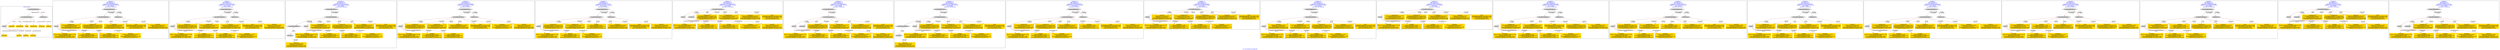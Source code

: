 digraph n0 {
fontcolor="blue"
remincross="true"
label="s13-s-art-institute-of-chicago.xml"
subgraph cluster_0 {
label="1-correct model"
n2[style="filled",color="white",fillcolor="lightgray",label="CulturalHeritageObject1"];
n3[style="filled",color="white",fillcolor="lightgray",label="Person1"];
n4[shape="plaintext",style="filled",fillcolor="gold",label="Dimensions"];
n5[shape="plaintext",style="filled",fillcolor="gold",label="Typeofartwork"];
n6[shape="plaintext",style="filled",fillcolor="gold",label="Credit"];
n7[shape="plaintext",style="filled",fillcolor="gold",label="Titleofartwork"];
n8[shape="plaintext",style="filled",fillcolor="gold",label="Accessionid"];
n9[shape="plaintext",style="filled",fillcolor="gold",label="Nationality"];
n10[shape="plaintext",style="filled",fillcolor="gold",label="birthDate"];
n11[shape="plaintext",style="filled",fillcolor="gold",label="deathDate"];
n12[shape="plaintext",style="filled",fillcolor="gold",label="Artistname"];
n13[style="filled",color="white",fillcolor="lightgray",label="EuropeanaAggregation1"];
n14[style="filled",color="white",fillcolor="lightgray",label="WebResource1"];
n15[shape="plaintext",style="filled",fillcolor="gold",label="ImageURL"];
}
subgraph cluster_1 {
label="candidate 0\nlink coherence:1.0\nnode coherence:1.0\nconfidence:0.6366795693458253\nmapping score:0.6566709675597194\ncost:11.99995\n-precision:0.92-recall:0.85"
n17[style="filled",color="white",fillcolor="lightgray",label="CulturalHeritageObject1"];
n18[style="filled",color="white",fillcolor="lightgray",label="Person1"];
n19[style="filled",color="white",fillcolor="lightgray",label="EuropeanaAggregation1"];
n20[style="filled",color="white",fillcolor="lightgray",label="WebResource1"];
n21[shape="plaintext",style="filled",fillcolor="gold",label="Nationality\n[Person,countryAssociatedWithThePerson,0.783]\n[Concept,prefLabel,0.089]\n[CulturalHeritageObject,description,0.065]\n[CulturalHeritageObject,provenance,0.063]"];
n22[shape="plaintext",style="filled",fillcolor="gold",label="deathDate\n[Person,dateOfDeath,0.439]\n[CulturalHeritageObject,created,0.312]\n[Person,dateOfBirth,0.194]\n[CulturalHeritageObject,provenance,0.055]"];
n23[shape="plaintext",style="filled",fillcolor="gold",label="birthDate\n[Person,dateOfBirth,0.591]\n[CulturalHeritageObject,created,0.301]\n[Person,dateOfDeath,0.058]\n[CulturalHeritageObject,description,0.05]"];
n24[shape="plaintext",style="filled",fillcolor="gold",label="ImageURL\n[WebResource,classLink,0.646]\n[Document,classLink,0.33]\n[CulturalHeritageObject,description,0.02]\n[CulturalHeritageObject,provenance,0.003]"];
n25[shape="plaintext",style="filled",fillcolor="gold",label="Typeofartwork\n[CulturalHeritageObject,medium,0.772]\n[Concept,prefLabel,0.174]\n[CulturalHeritageObject,description,0.049]\n[CulturalHeritageObject,extent,0.005]"];
n26[shape="plaintext",style="filled",fillcolor="gold",label="Titleofartwork\n[CulturalHeritageObject,created,0.341]\n[CulturalHeritageObject,description,0.303]\n[CulturalHeritageObject,provenance,0.181]\n[CulturalHeritageObject,title,0.175]"];
n27[shape="plaintext",style="filled",fillcolor="gold",label="Dimensions\n[CulturalHeritageObject,extent,0.927]\n[Person,nameOfThePerson,0.051]\n[CulturalHeritageObject,description,0.014]\n[CulturalHeritageObject,provenance,0.009]"];
n28[shape="plaintext",style="filled",fillcolor="gold",label="Artistname\n[Person,nameOfThePerson,0.476]\n[Document,classLink,0.2]\n[CulturalHeritageObject,provenance,0.193]\n[WebResource,classLink,0.131]"];
n29[shape="plaintext",style="filled",fillcolor="gold",label="Credit\n[CulturalHeritageObject,provenance,0.754]\n[CulturalHeritageObject,description,0.098]\n[Document,classLink,0.088]\n[Person,nameOfThePerson,0.06]"];
}
subgraph cluster_2 {
label="candidate 1\nlink coherence:1.0\nnode coherence:1.0\nconfidence:0.632413160220548\nmapping score:0.6552488311846271\ncost:11.99995\n-precision:0.92-recall:0.85"
n31[style="filled",color="white",fillcolor="lightgray",label="CulturalHeritageObject1"];
n32[style="filled",color="white",fillcolor="lightgray",label="Person1"];
n33[style="filled",color="white",fillcolor="lightgray",label="EuropeanaAggregation1"];
n34[style="filled",color="white",fillcolor="lightgray",label="WebResource1"];
n35[shape="plaintext",style="filled",fillcolor="gold",label="Nationality\n[Person,countryAssociatedWithThePerson,0.783]\n[Concept,prefLabel,0.089]\n[CulturalHeritageObject,description,0.065]\n[CulturalHeritageObject,provenance,0.063]"];
n36[shape="plaintext",style="filled",fillcolor="gold",label="deathDate\n[Person,dateOfDeath,0.439]\n[CulturalHeritageObject,created,0.312]\n[Person,dateOfBirth,0.194]\n[CulturalHeritageObject,provenance,0.055]"];
n37[shape="plaintext",style="filled",fillcolor="gold",label="birthDate\n[Person,dateOfBirth,0.591]\n[CulturalHeritageObject,created,0.301]\n[Person,dateOfDeath,0.058]\n[CulturalHeritageObject,description,0.05]"];
n38[shape="plaintext",style="filled",fillcolor="gold",label="ImageURL\n[WebResource,classLink,0.646]\n[Document,classLink,0.33]\n[CulturalHeritageObject,description,0.02]\n[CulturalHeritageObject,provenance,0.003]"];
n39[shape="plaintext",style="filled",fillcolor="gold",label="Titleofartwork\n[CulturalHeritageObject,created,0.341]\n[CulturalHeritageObject,description,0.303]\n[CulturalHeritageObject,provenance,0.181]\n[CulturalHeritageObject,title,0.175]"];
n40[shape="plaintext",style="filled",fillcolor="gold",label="Typeofartwork\n[CulturalHeritageObject,medium,0.772]\n[Concept,prefLabel,0.174]\n[CulturalHeritageObject,description,0.049]\n[CulturalHeritageObject,extent,0.005]"];
n41[shape="plaintext",style="filled",fillcolor="gold",label="Dimensions\n[CulturalHeritageObject,extent,0.927]\n[Person,nameOfThePerson,0.051]\n[CulturalHeritageObject,description,0.014]\n[CulturalHeritageObject,provenance,0.009]"];
n42[shape="plaintext",style="filled",fillcolor="gold",label="Artistname\n[Person,nameOfThePerson,0.476]\n[Document,classLink,0.2]\n[CulturalHeritageObject,provenance,0.193]\n[WebResource,classLink,0.131]"];
n43[shape="plaintext",style="filled",fillcolor="gold",label="Credit\n[CulturalHeritageObject,provenance,0.754]\n[CulturalHeritageObject,description,0.098]\n[Document,classLink,0.088]\n[Person,nameOfThePerson,0.06]"];
}
subgraph cluster_3 {
label="candidate 10\nlink coherence:1.0\nnode coherence:1.0\nconfidence:0.601543107637322\nmapping score:0.6449588136568851\ncost:12.99995\n-precision:0.69-recall:0.69"
n45[style="filled",color="white",fillcolor="lightgray",label="CulturalHeritageObject1"];
n46[style="filled",color="white",fillcolor="lightgray",label="CulturalHeritageObject2"];
n47[style="filled",color="white",fillcolor="lightgray",label="Person1"];
n48[style="filled",color="white",fillcolor="lightgray",label="Document2"];
n49[style="filled",color="white",fillcolor="lightgray",label="EuropeanaAggregation1"];
n50[shape="plaintext",style="filled",fillcolor="gold",label="Nationality\n[Person,countryAssociatedWithThePerson,0.783]\n[Concept,prefLabel,0.089]\n[CulturalHeritageObject,description,0.065]\n[CulturalHeritageObject,provenance,0.063]"];
n51[shape="plaintext",style="filled",fillcolor="gold",label="deathDate\n[Person,dateOfDeath,0.439]\n[CulturalHeritageObject,created,0.312]\n[Person,dateOfBirth,0.194]\n[CulturalHeritageObject,provenance,0.055]"];
n52[shape="plaintext",style="filled",fillcolor="gold",label="birthDate\n[Person,dateOfBirth,0.591]\n[CulturalHeritageObject,created,0.301]\n[Person,dateOfDeath,0.058]\n[CulturalHeritageObject,description,0.05]"];
n53[shape="plaintext",style="filled",fillcolor="gold",label="Typeofartwork\n[CulturalHeritageObject,medium,0.772]\n[Concept,prefLabel,0.174]\n[CulturalHeritageObject,description,0.049]\n[CulturalHeritageObject,extent,0.005]"];
n54[shape="plaintext",style="filled",fillcolor="gold",label="Titleofartwork\n[CulturalHeritageObject,created,0.341]\n[CulturalHeritageObject,description,0.303]\n[CulturalHeritageObject,provenance,0.181]\n[CulturalHeritageObject,title,0.175]"];
n55[shape="plaintext",style="filled",fillcolor="gold",label="ImageURL\n[WebResource,classLink,0.646]\n[Document,classLink,0.33]\n[CulturalHeritageObject,description,0.02]\n[CulturalHeritageObject,provenance,0.003]"];
n56[shape="plaintext",style="filled",fillcolor="gold",label="Dimensions\n[CulturalHeritageObject,extent,0.927]\n[Person,nameOfThePerson,0.051]\n[CulturalHeritageObject,description,0.014]\n[CulturalHeritageObject,provenance,0.009]"];
n57[shape="plaintext",style="filled",fillcolor="gold",label="Artistname\n[Person,nameOfThePerson,0.476]\n[Document,classLink,0.2]\n[CulturalHeritageObject,provenance,0.193]\n[WebResource,classLink,0.131]"];
n58[shape="plaintext",style="filled",fillcolor="gold",label="Credit\n[CulturalHeritageObject,provenance,0.754]\n[CulturalHeritageObject,description,0.098]\n[Document,classLink,0.088]\n[Person,nameOfThePerson,0.06]"];
}
subgraph cluster_4 {
label="candidate 11\nlink coherence:1.0\nnode coherence:1.0\nconfidence:0.6010330077930682\nmapping score:0.6447887803754672\ncost:11.99995\n-precision:0.83-recall:0.77"
n60[style="filled",color="white",fillcolor="lightgray",label="CulturalHeritageObject1"];
n61[style="filled",color="white",fillcolor="lightgray",label="Person1"];
n62[style="filled",color="white",fillcolor="lightgray",label="EuropeanaAggregation1"];
n63[style="filled",color="white",fillcolor="lightgray",label="WebResource1"];
n64[shape="plaintext",style="filled",fillcolor="gold",label="Nationality\n[Person,countryAssociatedWithThePerson,0.783]\n[Concept,prefLabel,0.089]\n[CulturalHeritageObject,description,0.065]\n[CulturalHeritageObject,provenance,0.063]"];
n65[shape="plaintext",style="filled",fillcolor="gold",label="deathDate\n[Person,dateOfDeath,0.439]\n[CulturalHeritageObject,created,0.312]\n[Person,dateOfBirth,0.194]\n[CulturalHeritageObject,provenance,0.055]"];
n66[shape="plaintext",style="filled",fillcolor="gold",label="birthDate\n[Person,dateOfBirth,0.591]\n[CulturalHeritageObject,created,0.301]\n[Person,dateOfDeath,0.058]\n[CulturalHeritageObject,description,0.05]"];
n67[shape="plaintext",style="filled",fillcolor="gold",label="ImageURL\n[WebResource,classLink,0.646]\n[Document,classLink,0.33]\n[CulturalHeritageObject,description,0.02]\n[CulturalHeritageObject,provenance,0.003]"];
n68[shape="plaintext",style="filled",fillcolor="gold",label="Titleofartwork\n[CulturalHeritageObject,created,0.341]\n[CulturalHeritageObject,description,0.303]\n[CulturalHeritageObject,provenance,0.181]\n[CulturalHeritageObject,title,0.175]"];
n69[shape="plaintext",style="filled",fillcolor="gold",label="Typeofartwork\n[CulturalHeritageObject,medium,0.772]\n[Concept,prefLabel,0.174]\n[CulturalHeritageObject,description,0.049]\n[CulturalHeritageObject,extent,0.005]"];
n70[shape="plaintext",style="filled",fillcolor="gold",label="Dimensions\n[CulturalHeritageObject,extent,0.927]\n[Person,nameOfThePerson,0.051]\n[CulturalHeritageObject,description,0.014]\n[CulturalHeritageObject,provenance,0.009]"];
n71[shape="plaintext",style="filled",fillcolor="gold",label="Credit\n[CulturalHeritageObject,provenance,0.754]\n[CulturalHeritageObject,description,0.098]\n[Document,classLink,0.088]\n[Person,nameOfThePerson,0.06]"];
n72[shape="plaintext",style="filled",fillcolor="gold",label="Artistname\n[Person,nameOfThePerson,0.476]\n[Document,classLink,0.2]\n[CulturalHeritageObject,provenance,0.193]\n[WebResource,classLink,0.131]"];
}
subgraph cluster_5 {
label="candidate 12\nlink coherence:1.0\nnode coherence:1.0\nconfidence:0.60023001731436\nmapping score:0.6445211168825644\ncost:11.99995\n-precision:0.83-recall:0.77"
n74[style="filled",color="white",fillcolor="lightgray",label="CulturalHeritageObject1"];
n75[style="filled",color="white",fillcolor="lightgray",label="Person1"];
n76[style="filled",color="white",fillcolor="lightgray",label="EuropeanaAggregation1"];
n77[style="filled",color="white",fillcolor="lightgray",label="WebResource1"];
n78[shape="plaintext",style="filled",fillcolor="gold",label="Nationality\n[Person,countryAssociatedWithThePerson,0.783]\n[Concept,prefLabel,0.089]\n[CulturalHeritageObject,description,0.065]\n[CulturalHeritageObject,provenance,0.063]"];
n79[shape="plaintext",style="filled",fillcolor="gold",label="deathDate\n[Person,dateOfDeath,0.439]\n[CulturalHeritageObject,created,0.312]\n[Person,dateOfBirth,0.194]\n[CulturalHeritageObject,provenance,0.055]"];
n80[shape="plaintext",style="filled",fillcolor="gold",label="ImageURL\n[WebResource,classLink,0.646]\n[Document,classLink,0.33]\n[CulturalHeritageObject,description,0.02]\n[CulturalHeritageObject,provenance,0.003]"];
n81[shape="plaintext",style="filled",fillcolor="gold",label="Titleofartwork\n[CulturalHeritageObject,created,0.341]\n[CulturalHeritageObject,description,0.303]\n[CulturalHeritageObject,provenance,0.181]\n[CulturalHeritageObject,title,0.175]"];
n82[shape="plaintext",style="filled",fillcolor="gold",label="Typeofartwork\n[CulturalHeritageObject,medium,0.772]\n[Concept,prefLabel,0.174]\n[CulturalHeritageObject,description,0.049]\n[CulturalHeritageObject,extent,0.005]"];
n83[shape="plaintext",style="filled",fillcolor="gold",label="birthDate\n[Person,dateOfBirth,0.591]\n[CulturalHeritageObject,created,0.301]\n[Person,dateOfDeath,0.058]\n[CulturalHeritageObject,description,0.05]"];
n84[shape="plaintext",style="filled",fillcolor="gold",label="Dimensions\n[CulturalHeritageObject,extent,0.927]\n[Person,nameOfThePerson,0.051]\n[CulturalHeritageObject,description,0.014]\n[CulturalHeritageObject,provenance,0.009]"];
n85[shape="plaintext",style="filled",fillcolor="gold",label="Artistname\n[Person,nameOfThePerson,0.476]\n[Document,classLink,0.2]\n[CulturalHeritageObject,provenance,0.193]\n[WebResource,classLink,0.131]"];
n86[shape="plaintext",style="filled",fillcolor="gold",label="Credit\n[CulturalHeritageObject,provenance,0.754]\n[CulturalHeritageObject,description,0.098]\n[Document,classLink,0.088]\n[Person,nameOfThePerson,0.06]"];
}
subgraph cluster_6 {
label="candidate 13\nlink coherence:1.0\nnode coherence:1.0\nconfidence:0.5972766985120447\nmapping score:0.6435366772817926\ncost:10.99997\n-precision:0.73-recall:0.62"
n88[style="filled",color="white",fillcolor="lightgray",label="CulturalHeritageObject1"];
n89[style="filled",color="white",fillcolor="lightgray",label="Person1"];
n90[style="filled",color="white",fillcolor="lightgray",label="Document1"];
n91[shape="plaintext",style="filled",fillcolor="gold",label="Nationality\n[Person,countryAssociatedWithThePerson,0.783]\n[Concept,prefLabel,0.089]\n[CulturalHeritageObject,description,0.065]\n[CulturalHeritageObject,provenance,0.063]"];
n92[shape="plaintext",style="filled",fillcolor="gold",label="deathDate\n[Person,dateOfDeath,0.439]\n[CulturalHeritageObject,created,0.312]\n[Person,dateOfBirth,0.194]\n[CulturalHeritageObject,provenance,0.055]"];
n93[shape="plaintext",style="filled",fillcolor="gold",label="birthDate\n[Person,dateOfBirth,0.591]\n[CulturalHeritageObject,created,0.301]\n[Person,dateOfDeath,0.058]\n[CulturalHeritageObject,description,0.05]"];
n94[shape="plaintext",style="filled",fillcolor="gold",label="Titleofartwork\n[CulturalHeritageObject,created,0.341]\n[CulturalHeritageObject,description,0.303]\n[CulturalHeritageObject,provenance,0.181]\n[CulturalHeritageObject,title,0.175]"];
n95[shape="plaintext",style="filled",fillcolor="gold",label="Typeofartwork\n[CulturalHeritageObject,medium,0.772]\n[Concept,prefLabel,0.174]\n[CulturalHeritageObject,description,0.049]\n[CulturalHeritageObject,extent,0.005]"];
n96[shape="plaintext",style="filled",fillcolor="gold",label="ImageURL\n[WebResource,classLink,0.646]\n[Document,classLink,0.33]\n[CulturalHeritageObject,description,0.02]\n[CulturalHeritageObject,provenance,0.003]"];
n97[shape="plaintext",style="filled",fillcolor="gold",label="Dimensions\n[CulturalHeritageObject,extent,0.927]\n[Person,nameOfThePerson,0.051]\n[CulturalHeritageObject,description,0.014]\n[CulturalHeritageObject,provenance,0.009]"];
n98[shape="plaintext",style="filled",fillcolor="gold",label="Artistname\n[Person,nameOfThePerson,0.476]\n[Document,classLink,0.2]\n[CulturalHeritageObject,provenance,0.193]\n[WebResource,classLink,0.131]"];
n99[shape="plaintext",style="filled",fillcolor="gold",label="Credit\n[CulturalHeritageObject,provenance,0.754]\n[CulturalHeritageObject,description,0.098]\n[Document,classLink,0.088]\n[Person,nameOfThePerson,0.06]"];
}
subgraph cluster_7 {
label="candidate 14\nlink coherence:1.0\nnode coherence:1.0\nconfidence:0.5972766985120447\nmapping score:0.6435366772817926\ncost:11.99996\n-precision:0.75-recall:0.69"
n101[style="filled",color="white",fillcolor="lightgray",label="CulturalHeritageObject1"];
n102[style="filled",color="white",fillcolor="lightgray",label="Person1"];
n103[style="filled",color="white",fillcolor="lightgray",label="Document1"];
n104[style="filled",color="white",fillcolor="lightgray",label="EuropeanaAggregation1"];
n105[shape="plaintext",style="filled",fillcolor="gold",label="Nationality\n[Person,countryAssociatedWithThePerson,0.783]\n[Concept,prefLabel,0.089]\n[CulturalHeritageObject,description,0.065]\n[CulturalHeritageObject,provenance,0.063]"];
n106[shape="plaintext",style="filled",fillcolor="gold",label="deathDate\n[Person,dateOfDeath,0.439]\n[CulturalHeritageObject,created,0.312]\n[Person,dateOfBirth,0.194]\n[CulturalHeritageObject,provenance,0.055]"];
n107[shape="plaintext",style="filled",fillcolor="gold",label="birthDate\n[Person,dateOfBirth,0.591]\n[CulturalHeritageObject,created,0.301]\n[Person,dateOfDeath,0.058]\n[CulturalHeritageObject,description,0.05]"];
n108[shape="plaintext",style="filled",fillcolor="gold",label="Titleofartwork\n[CulturalHeritageObject,created,0.341]\n[CulturalHeritageObject,description,0.303]\n[CulturalHeritageObject,provenance,0.181]\n[CulturalHeritageObject,title,0.175]"];
n109[shape="plaintext",style="filled",fillcolor="gold",label="Typeofartwork\n[CulturalHeritageObject,medium,0.772]\n[Concept,prefLabel,0.174]\n[CulturalHeritageObject,description,0.049]\n[CulturalHeritageObject,extent,0.005]"];
n110[shape="plaintext",style="filled",fillcolor="gold",label="ImageURL\n[WebResource,classLink,0.646]\n[Document,classLink,0.33]\n[CulturalHeritageObject,description,0.02]\n[CulturalHeritageObject,provenance,0.003]"];
n111[shape="plaintext",style="filled",fillcolor="gold",label="Dimensions\n[CulturalHeritageObject,extent,0.927]\n[Person,nameOfThePerson,0.051]\n[CulturalHeritageObject,description,0.014]\n[CulturalHeritageObject,provenance,0.009]"];
n112[shape="plaintext",style="filled",fillcolor="gold",label="Artistname\n[Person,nameOfThePerson,0.476]\n[Document,classLink,0.2]\n[CulturalHeritageObject,provenance,0.193]\n[WebResource,classLink,0.131]"];
n113[shape="plaintext",style="filled",fillcolor="gold",label="Credit\n[CulturalHeritageObject,provenance,0.754]\n[CulturalHeritageObject,description,0.098]\n[Document,classLink,0.088]\n[Person,nameOfThePerson,0.06]"];
}
subgraph cluster_8 {
label="candidate 15\nlink coherence:1.0\nnode coherence:1.0\nconfidence:0.5972766985120447\nmapping score:0.6435366772817926\ncost:12.99995\n-precision:0.69-recall:0.69"
n115[style="filled",color="white",fillcolor="lightgray",label="CulturalHeritageObject1"];
n116[style="filled",color="white",fillcolor="lightgray",label="CulturalHeritageObject2"];
n117[style="filled",color="white",fillcolor="lightgray",label="Person1"];
n118[style="filled",color="white",fillcolor="lightgray",label="Document2"];
n119[style="filled",color="white",fillcolor="lightgray",label="EuropeanaAggregation1"];
n120[shape="plaintext",style="filled",fillcolor="gold",label="Nationality\n[Person,countryAssociatedWithThePerson,0.783]\n[Concept,prefLabel,0.089]\n[CulturalHeritageObject,description,0.065]\n[CulturalHeritageObject,provenance,0.063]"];
n121[shape="plaintext",style="filled",fillcolor="gold",label="deathDate\n[Person,dateOfDeath,0.439]\n[CulturalHeritageObject,created,0.312]\n[Person,dateOfBirth,0.194]\n[CulturalHeritageObject,provenance,0.055]"];
n122[shape="plaintext",style="filled",fillcolor="gold",label="birthDate\n[Person,dateOfBirth,0.591]\n[CulturalHeritageObject,created,0.301]\n[Person,dateOfDeath,0.058]\n[CulturalHeritageObject,description,0.05]"];
n123[shape="plaintext",style="filled",fillcolor="gold",label="Titleofartwork\n[CulturalHeritageObject,created,0.341]\n[CulturalHeritageObject,description,0.303]\n[CulturalHeritageObject,provenance,0.181]\n[CulturalHeritageObject,title,0.175]"];
n124[shape="plaintext",style="filled",fillcolor="gold",label="Typeofartwork\n[CulturalHeritageObject,medium,0.772]\n[Concept,prefLabel,0.174]\n[CulturalHeritageObject,description,0.049]\n[CulturalHeritageObject,extent,0.005]"];
n125[shape="plaintext",style="filled",fillcolor="gold",label="ImageURL\n[WebResource,classLink,0.646]\n[Document,classLink,0.33]\n[CulturalHeritageObject,description,0.02]\n[CulturalHeritageObject,provenance,0.003]"];
n126[shape="plaintext",style="filled",fillcolor="gold",label="Dimensions\n[CulturalHeritageObject,extent,0.927]\n[Person,nameOfThePerson,0.051]\n[CulturalHeritageObject,description,0.014]\n[CulturalHeritageObject,provenance,0.009]"];
n127[shape="plaintext",style="filled",fillcolor="gold",label="Artistname\n[Person,nameOfThePerson,0.476]\n[Document,classLink,0.2]\n[CulturalHeritageObject,provenance,0.193]\n[WebResource,classLink,0.131]"];
n128[shape="plaintext",style="filled",fillcolor="gold",label="Credit\n[CulturalHeritageObject,provenance,0.754]\n[CulturalHeritageObject,description,0.098]\n[Document,classLink,0.088]\n[Person,nameOfThePerson,0.06]"];
}
subgraph cluster_9 {
label="candidate 16\nlink coherence:1.0\nnode coherence:1.0\nconfidence:0.5939539985663881\nmapping score:0.6424291106332405\ncost:11.99995\n-precision:0.83-recall:0.77"
n130[style="filled",color="white",fillcolor="lightgray",label="CulturalHeritageObject1"];
n131[style="filled",color="white",fillcolor="lightgray",label="Person1"];
n132[style="filled",color="white",fillcolor="lightgray",label="EuropeanaAggregation1"];
n133[style="filled",color="white",fillcolor="lightgray",label="WebResource1"];
n134[shape="plaintext",style="filled",fillcolor="gold",label="Nationality\n[Person,countryAssociatedWithThePerson,0.783]\n[Concept,prefLabel,0.089]\n[CulturalHeritageObject,description,0.065]\n[CulturalHeritageObject,provenance,0.063]"];
n135[shape="plaintext",style="filled",fillcolor="gold",label="birthDate\n[Person,dateOfBirth,0.591]\n[CulturalHeritageObject,created,0.301]\n[Person,dateOfDeath,0.058]\n[CulturalHeritageObject,description,0.05]"];
n136[shape="plaintext",style="filled",fillcolor="gold",label="ImageURL\n[WebResource,classLink,0.646]\n[Document,classLink,0.33]\n[CulturalHeritageObject,description,0.02]\n[CulturalHeritageObject,provenance,0.003]"];
n137[shape="plaintext",style="filled",fillcolor="gold",label="Typeofartwork\n[CulturalHeritageObject,medium,0.772]\n[Concept,prefLabel,0.174]\n[CulturalHeritageObject,description,0.049]\n[CulturalHeritageObject,extent,0.005]"];
n138[shape="plaintext",style="filled",fillcolor="gold",label="Titleofartwork\n[CulturalHeritageObject,created,0.341]\n[CulturalHeritageObject,description,0.303]\n[CulturalHeritageObject,provenance,0.181]\n[CulturalHeritageObject,title,0.175]"];
n139[shape="plaintext",style="filled",fillcolor="gold",label="Dimensions\n[CulturalHeritageObject,extent,0.927]\n[Person,nameOfThePerson,0.051]\n[CulturalHeritageObject,description,0.014]\n[CulturalHeritageObject,provenance,0.009]"];
n140[shape="plaintext",style="filled",fillcolor="gold",label="Artistname\n[Person,nameOfThePerson,0.476]\n[Document,classLink,0.2]\n[CulturalHeritageObject,provenance,0.193]\n[WebResource,classLink,0.131]"];
n141[shape="plaintext",style="filled",fillcolor="gold",label="deathDate\n[Person,dateOfDeath,0.439]\n[CulturalHeritageObject,created,0.312]\n[Person,dateOfBirth,0.194]\n[CulturalHeritageObject,provenance,0.055]"];
n142[shape="plaintext",style="filled",fillcolor="gold",label="Credit\n[CulturalHeritageObject,provenance,0.754]\n[CulturalHeritageObject,description,0.098]\n[Document,classLink,0.088]\n[Person,nameOfThePerson,0.06]"];
}
subgraph cluster_10 {
label="candidate 17\nlink coherence:1.0\nnode coherence:1.0\nconfidence:0.567088203525893\nmapping score:0.6519923641382607\ncost:9.99997\n-precision:0.8-recall:0.62"
n144[style="filled",color="white",fillcolor="lightgray",label="CulturalHeritageObject1"];
n145[style="filled",color="white",fillcolor="lightgray",label="Person1"];
n146[shape="plaintext",style="filled",fillcolor="gold",label="Nationality\n[Person,countryAssociatedWithThePerson,0.783]\n[Concept,prefLabel,0.089]\n[CulturalHeritageObject,description,0.065]\n[CulturalHeritageObject,provenance,0.063]"];
n147[shape="plaintext",style="filled",fillcolor="gold",label="deathDate\n[Person,dateOfDeath,0.439]\n[CulturalHeritageObject,created,0.312]\n[Person,dateOfBirth,0.194]\n[CulturalHeritageObject,provenance,0.055]"];
n148[shape="plaintext",style="filled",fillcolor="gold",label="birthDate\n[Person,dateOfBirth,0.591]\n[CulturalHeritageObject,created,0.301]\n[Person,dateOfDeath,0.058]\n[CulturalHeritageObject,description,0.05]"];
n149[shape="plaintext",style="filled",fillcolor="gold",label="ImageURL\n[WebResource,classLink,0.646]\n[Document,classLink,0.33]\n[CulturalHeritageObject,description,0.02]\n[CulturalHeritageObject,provenance,0.003]"];
n150[shape="plaintext",style="filled",fillcolor="gold",label="Typeofartwork\n[CulturalHeritageObject,medium,0.772]\n[Concept,prefLabel,0.174]\n[CulturalHeritageObject,description,0.049]\n[CulturalHeritageObject,extent,0.005]"];
n151[shape="plaintext",style="filled",fillcolor="gold",label="Titleofartwork\n[CulturalHeritageObject,created,0.341]\n[CulturalHeritageObject,description,0.303]\n[CulturalHeritageObject,provenance,0.181]\n[CulturalHeritageObject,title,0.175]"];
n152[shape="plaintext",style="filled",fillcolor="gold",label="Dimensions\n[CulturalHeritageObject,extent,0.927]\n[Person,nameOfThePerson,0.051]\n[CulturalHeritageObject,description,0.014]\n[CulturalHeritageObject,provenance,0.009]"];
n153[shape="plaintext",style="filled",fillcolor="gold",label="Artistname\n[Person,nameOfThePerson,0.476]\n[Document,classLink,0.2]\n[CulturalHeritageObject,provenance,0.193]\n[WebResource,classLink,0.131]"];
n154[shape="plaintext",style="filled",fillcolor="gold",label="Credit\n[CulturalHeritageObject,provenance,0.754]\n[CulturalHeritageObject,description,0.098]\n[Document,classLink,0.088]\n[Person,nameOfThePerson,0.06]"];
}
subgraph cluster_11 {
label="candidate 18\nlink coherence:1.0\nnode coherence:1.0\nconfidence:0.567088203525893\nmapping score:0.6519923641382607\ncost:10.99996\n-precision:0.82-recall:0.69"
n156[style="filled",color="white",fillcolor="lightgray",label="CulturalHeritageObject1"];
n157[style="filled",color="white",fillcolor="lightgray",label="Person1"];
n158[style="filled",color="white",fillcolor="lightgray",label="EuropeanaAggregation1"];
n159[shape="plaintext",style="filled",fillcolor="gold",label="Nationality\n[Person,countryAssociatedWithThePerson,0.783]\n[Concept,prefLabel,0.089]\n[CulturalHeritageObject,description,0.065]\n[CulturalHeritageObject,provenance,0.063]"];
n160[shape="plaintext",style="filled",fillcolor="gold",label="deathDate\n[Person,dateOfDeath,0.439]\n[CulturalHeritageObject,created,0.312]\n[Person,dateOfBirth,0.194]\n[CulturalHeritageObject,provenance,0.055]"];
n161[shape="plaintext",style="filled",fillcolor="gold",label="birthDate\n[Person,dateOfBirth,0.591]\n[CulturalHeritageObject,created,0.301]\n[Person,dateOfDeath,0.058]\n[CulturalHeritageObject,description,0.05]"];
n162[shape="plaintext",style="filled",fillcolor="gold",label="ImageURL\n[WebResource,classLink,0.646]\n[Document,classLink,0.33]\n[CulturalHeritageObject,description,0.02]\n[CulturalHeritageObject,provenance,0.003]"];
n163[shape="plaintext",style="filled",fillcolor="gold",label="Typeofartwork\n[CulturalHeritageObject,medium,0.772]\n[Concept,prefLabel,0.174]\n[CulturalHeritageObject,description,0.049]\n[CulturalHeritageObject,extent,0.005]"];
n164[shape="plaintext",style="filled",fillcolor="gold",label="Titleofartwork\n[CulturalHeritageObject,created,0.341]\n[CulturalHeritageObject,description,0.303]\n[CulturalHeritageObject,provenance,0.181]\n[CulturalHeritageObject,title,0.175]"];
n165[shape="plaintext",style="filled",fillcolor="gold",label="Dimensions\n[CulturalHeritageObject,extent,0.927]\n[Person,nameOfThePerson,0.051]\n[CulturalHeritageObject,description,0.014]\n[CulturalHeritageObject,provenance,0.009]"];
n166[shape="plaintext",style="filled",fillcolor="gold",label="Artistname\n[Person,nameOfThePerson,0.476]\n[Document,classLink,0.2]\n[CulturalHeritageObject,provenance,0.193]\n[WebResource,classLink,0.131]"];
n167[shape="plaintext",style="filled",fillcolor="gold",label="Credit\n[CulturalHeritageObject,provenance,0.754]\n[CulturalHeritageObject,description,0.098]\n[Document,classLink,0.088]\n[Person,nameOfThePerson,0.06]"];
}
subgraph cluster_12 {
label="candidate 19\nlink coherence:1.0\nnode coherence:1.0\nconfidence:0.5652127938790578\nmapping score:0.6513672275893155\ncost:9.99997\n-precision:0.8-recall:0.62"
n169[style="filled",color="white",fillcolor="lightgray",label="CulturalHeritageObject1"];
n170[style="filled",color="white",fillcolor="lightgray",label="Person1"];
n171[shape="plaintext",style="filled",fillcolor="gold",label="Nationality\n[Person,countryAssociatedWithThePerson,0.783]\n[Concept,prefLabel,0.089]\n[CulturalHeritageObject,description,0.065]\n[CulturalHeritageObject,provenance,0.063]"];
n172[shape="plaintext",style="filled",fillcolor="gold",label="deathDate\n[Person,dateOfDeath,0.439]\n[CulturalHeritageObject,created,0.312]\n[Person,dateOfBirth,0.194]\n[CulturalHeritageObject,provenance,0.055]"];
n173[shape="plaintext",style="filled",fillcolor="gold",label="birthDate\n[Person,dateOfBirth,0.591]\n[CulturalHeritageObject,created,0.301]\n[Person,dateOfDeath,0.058]\n[CulturalHeritageObject,description,0.05]"];
n174[shape="plaintext",style="filled",fillcolor="gold",label="Typeofartwork\n[CulturalHeritageObject,medium,0.772]\n[Concept,prefLabel,0.174]\n[CulturalHeritageObject,description,0.049]\n[CulturalHeritageObject,extent,0.005]"];
n175[shape="plaintext",style="filled",fillcolor="gold",label="Titleofartwork\n[CulturalHeritageObject,created,0.341]\n[CulturalHeritageObject,description,0.303]\n[CulturalHeritageObject,provenance,0.181]\n[CulturalHeritageObject,title,0.175]"];
n176[shape="plaintext",style="filled",fillcolor="gold",label="Dimensions\n[CulturalHeritageObject,extent,0.927]\n[Person,nameOfThePerson,0.051]\n[CulturalHeritageObject,description,0.014]\n[CulturalHeritageObject,provenance,0.009]"];
n177[shape="plaintext",style="filled",fillcolor="gold",label="Artistname\n[Person,nameOfThePerson,0.476]\n[Document,classLink,0.2]\n[CulturalHeritageObject,provenance,0.193]\n[WebResource,classLink,0.131]"];
n178[shape="plaintext",style="filled",fillcolor="gold",label="ImageURL\n[WebResource,classLink,0.646]\n[Document,classLink,0.33]\n[CulturalHeritageObject,description,0.02]\n[CulturalHeritageObject,provenance,0.003]"];
n179[shape="plaintext",style="filled",fillcolor="gold",label="Credit\n[CulturalHeritageObject,provenance,0.754]\n[CulturalHeritageObject,description,0.098]\n[Document,classLink,0.088]\n[Person,nameOfThePerson,0.06]"];
}
subgraph cluster_13 {
label="candidate 2\nlink coherence:1.0\nnode coherence:1.0\nconfidence:0.6188292380414198\nmapping score:0.6507208571249177\ncost:11.99995\n-precision:0.92-recall:0.85"
n181[style="filled",color="white",fillcolor="lightgray",label="CulturalHeritageObject1"];
n182[style="filled",color="white",fillcolor="lightgray",label="Person1"];
n183[style="filled",color="white",fillcolor="lightgray",label="EuropeanaAggregation1"];
n184[style="filled",color="white",fillcolor="lightgray",label="WebResource1"];
n185[shape="plaintext",style="filled",fillcolor="gold",label="Nationality\n[Person,countryAssociatedWithThePerson,0.783]\n[Concept,prefLabel,0.089]\n[CulturalHeritageObject,description,0.065]\n[CulturalHeritageObject,provenance,0.063]"];
n186[shape="plaintext",style="filled",fillcolor="gold",label="deathDate\n[Person,dateOfDeath,0.439]\n[CulturalHeritageObject,created,0.312]\n[Person,dateOfBirth,0.194]\n[CulturalHeritageObject,provenance,0.055]"];
n187[shape="plaintext",style="filled",fillcolor="gold",label="birthDate\n[Person,dateOfBirth,0.591]\n[CulturalHeritageObject,created,0.301]\n[Person,dateOfDeath,0.058]\n[CulturalHeritageObject,description,0.05]"];
n188[shape="plaintext",style="filled",fillcolor="gold",label="ImageURL\n[WebResource,classLink,0.646]\n[Document,classLink,0.33]\n[CulturalHeritageObject,description,0.02]\n[CulturalHeritageObject,provenance,0.003]"];
n189[shape="plaintext",style="filled",fillcolor="gold",label="Typeofartwork\n[CulturalHeritageObject,medium,0.772]\n[Concept,prefLabel,0.174]\n[CulturalHeritageObject,description,0.049]\n[CulturalHeritageObject,extent,0.005]"];
n190[shape="plaintext",style="filled",fillcolor="gold",label="Dimensions\n[CulturalHeritageObject,extent,0.927]\n[Person,nameOfThePerson,0.051]\n[CulturalHeritageObject,description,0.014]\n[CulturalHeritageObject,provenance,0.009]"];
n191[shape="plaintext",style="filled",fillcolor="gold",label="Artistname\n[Person,nameOfThePerson,0.476]\n[Document,classLink,0.2]\n[CulturalHeritageObject,provenance,0.193]\n[WebResource,classLink,0.131]"];
n192[shape="plaintext",style="filled",fillcolor="gold",label="Credit\n[CulturalHeritageObject,provenance,0.754]\n[CulturalHeritageObject,description,0.098]\n[Document,classLink,0.088]\n[Person,nameOfThePerson,0.06]"];
n193[shape="plaintext",style="filled",fillcolor="gold",label="Titleofartwork\n[CulturalHeritageObject,created,0.341]\n[CulturalHeritageObject,description,0.303]\n[CulturalHeritageObject,provenance,0.181]\n[CulturalHeritageObject,title,0.175]"];
}
subgraph cluster_14 {
label="candidate 3\nlink coherence:1.0\nnode coherence:1.0\nconfidence:0.6182941258749122\nmapping score:0.6505424864027485\ncost:11.99995\n-precision:0.83-recall:0.77"
n195[style="filled",color="white",fillcolor="lightgray",label="CulturalHeritageObject1"];
n196[style="filled",color="white",fillcolor="lightgray",label="Person1"];
n197[style="filled",color="white",fillcolor="lightgray",label="EuropeanaAggregation1"];
n198[style="filled",color="white",fillcolor="lightgray",label="WebResource1"];
n199[shape="plaintext",style="filled",fillcolor="gold",label="Nationality\n[Person,countryAssociatedWithThePerson,0.783]\n[Concept,prefLabel,0.089]\n[CulturalHeritageObject,description,0.065]\n[CulturalHeritageObject,provenance,0.063]"];
n200[shape="plaintext",style="filled",fillcolor="gold",label="birthDate\n[Person,dateOfBirth,0.591]\n[CulturalHeritageObject,created,0.301]\n[Person,dateOfDeath,0.058]\n[CulturalHeritageObject,description,0.05]"];
n201[shape="plaintext",style="filled",fillcolor="gold",label="ImageURL\n[WebResource,classLink,0.646]\n[Document,classLink,0.33]\n[CulturalHeritageObject,description,0.02]\n[CulturalHeritageObject,provenance,0.003]"];
n202[shape="plaintext",style="filled",fillcolor="gold",label="Titleofartwork\n[CulturalHeritageObject,created,0.341]\n[CulturalHeritageObject,description,0.303]\n[CulturalHeritageObject,provenance,0.181]\n[CulturalHeritageObject,title,0.175]"];
n203[shape="plaintext",style="filled",fillcolor="gold",label="Typeofartwork\n[CulturalHeritageObject,medium,0.772]\n[Concept,prefLabel,0.174]\n[CulturalHeritageObject,description,0.049]\n[CulturalHeritageObject,extent,0.005]"];
n204[shape="plaintext",style="filled",fillcolor="gold",label="deathDate\n[Person,dateOfDeath,0.439]\n[CulturalHeritageObject,created,0.312]\n[Person,dateOfBirth,0.194]\n[CulturalHeritageObject,provenance,0.055]"];
n205[shape="plaintext",style="filled",fillcolor="gold",label="Dimensions\n[CulturalHeritageObject,extent,0.927]\n[Person,nameOfThePerson,0.051]\n[CulturalHeritageObject,description,0.014]\n[CulturalHeritageObject,provenance,0.009]"];
n206[shape="plaintext",style="filled",fillcolor="gold",label="Artistname\n[Person,nameOfThePerson,0.476]\n[Document,classLink,0.2]\n[CulturalHeritageObject,provenance,0.193]\n[WebResource,classLink,0.131]"];
n207[shape="plaintext",style="filled",fillcolor="gold",label="Credit\n[CulturalHeritageObject,provenance,0.754]\n[CulturalHeritageObject,description,0.098]\n[Document,classLink,0.088]\n[Person,nameOfThePerson,0.06]"];
}
subgraph cluster_15 {
label="candidate 4\nlink coherence:1.0\nnode coherence:1.0\nconfidence:0.6181874645408165\nmapping score:0.6505069326247166\ncost:11.99995\n-precision:1.0-recall:0.92"
n209[style="filled",color="white",fillcolor="lightgray",label="CulturalHeritageObject1"];
n210[style="filled",color="white",fillcolor="lightgray",label="Person1"];
n211[style="filled",color="white",fillcolor="lightgray",label="EuropeanaAggregation1"];
n212[style="filled",color="white",fillcolor="lightgray",label="WebResource1"];
n213[shape="plaintext",style="filled",fillcolor="gold",label="Nationality\n[Person,countryAssociatedWithThePerson,0.783]\n[Concept,prefLabel,0.089]\n[CulturalHeritageObject,description,0.065]\n[CulturalHeritageObject,provenance,0.063]"];
n214[shape="plaintext",style="filled",fillcolor="gold",label="deathDate\n[Person,dateOfDeath,0.439]\n[CulturalHeritageObject,created,0.312]\n[Person,dateOfBirth,0.194]\n[CulturalHeritageObject,provenance,0.055]"];
n215[shape="plaintext",style="filled",fillcolor="gold",label="birthDate\n[Person,dateOfBirth,0.591]\n[CulturalHeritageObject,created,0.301]\n[Person,dateOfDeath,0.058]\n[CulturalHeritageObject,description,0.05]"];
n216[shape="plaintext",style="filled",fillcolor="gold",label="ImageURL\n[WebResource,classLink,0.646]\n[Document,classLink,0.33]\n[CulturalHeritageObject,description,0.02]\n[CulturalHeritageObject,provenance,0.003]"];
n217[shape="plaintext",style="filled",fillcolor="gold",label="Typeofartwork\n[CulturalHeritageObject,medium,0.772]\n[Concept,prefLabel,0.174]\n[CulturalHeritageObject,description,0.049]\n[CulturalHeritageObject,extent,0.005]"];
n218[shape="plaintext",style="filled",fillcolor="gold",label="Titleofartwork\n[CulturalHeritageObject,created,0.341]\n[CulturalHeritageObject,description,0.303]\n[CulturalHeritageObject,provenance,0.181]\n[CulturalHeritageObject,title,0.175]"];
n219[shape="plaintext",style="filled",fillcolor="gold",label="Dimensions\n[CulturalHeritageObject,extent,0.927]\n[Person,nameOfThePerson,0.051]\n[CulturalHeritageObject,description,0.014]\n[CulturalHeritageObject,provenance,0.009]"];
n220[shape="plaintext",style="filled",fillcolor="gold",label="Artistname\n[Person,nameOfThePerson,0.476]\n[Document,classLink,0.2]\n[CulturalHeritageObject,provenance,0.193]\n[WebResource,classLink,0.131]"];
n221[shape="plaintext",style="filled",fillcolor="gold",label="Credit\n[CulturalHeritageObject,provenance,0.754]\n[CulturalHeritageObject,description,0.098]\n[Document,classLink,0.088]\n[Person,nameOfThePerson,0.06]"];
}
subgraph cluster_16 {
label="candidate 5\nlink coherence:1.0\nnode coherence:1.0\nconfidence:0.6052994169183455\nmapping score:0.6462109167505596\ncost:11.99995\n-precision:0.83-recall:0.77"
n223[style="filled",color="white",fillcolor="lightgray",label="CulturalHeritageObject1"];
n224[style="filled",color="white",fillcolor="lightgray",label="Person1"];
n225[style="filled",color="white",fillcolor="lightgray",label="EuropeanaAggregation1"];
n226[style="filled",color="white",fillcolor="lightgray",label="WebResource1"];
n227[shape="plaintext",style="filled",fillcolor="gold",label="Nationality\n[Person,countryAssociatedWithThePerson,0.783]\n[Concept,prefLabel,0.089]\n[CulturalHeritageObject,description,0.065]\n[CulturalHeritageObject,provenance,0.063]"];
n228[shape="plaintext",style="filled",fillcolor="gold",label="deathDate\n[Person,dateOfDeath,0.439]\n[CulturalHeritageObject,created,0.312]\n[Person,dateOfBirth,0.194]\n[CulturalHeritageObject,provenance,0.055]"];
n229[shape="plaintext",style="filled",fillcolor="gold",label="birthDate\n[Person,dateOfBirth,0.591]\n[CulturalHeritageObject,created,0.301]\n[Person,dateOfDeath,0.058]\n[CulturalHeritageObject,description,0.05]"];
n230[shape="plaintext",style="filled",fillcolor="gold",label="ImageURL\n[WebResource,classLink,0.646]\n[Document,classLink,0.33]\n[CulturalHeritageObject,description,0.02]\n[CulturalHeritageObject,provenance,0.003]"];
n231[shape="plaintext",style="filled",fillcolor="gold",label="Typeofartwork\n[CulturalHeritageObject,medium,0.772]\n[Concept,prefLabel,0.174]\n[CulturalHeritageObject,description,0.049]\n[CulturalHeritageObject,extent,0.005]"];
n232[shape="plaintext",style="filled",fillcolor="gold",label="Titleofartwork\n[CulturalHeritageObject,created,0.341]\n[CulturalHeritageObject,description,0.303]\n[CulturalHeritageObject,provenance,0.181]\n[CulturalHeritageObject,title,0.175]"];
n233[shape="plaintext",style="filled",fillcolor="gold",label="Dimensions\n[CulturalHeritageObject,extent,0.927]\n[Person,nameOfThePerson,0.051]\n[CulturalHeritageObject,description,0.014]\n[CulturalHeritageObject,provenance,0.009]"];
n234[shape="plaintext",style="filled",fillcolor="gold",label="Credit\n[CulturalHeritageObject,provenance,0.754]\n[CulturalHeritageObject,description,0.098]\n[Document,classLink,0.088]\n[Person,nameOfThePerson,0.06]"];
n235[shape="plaintext",style="filled",fillcolor="gold",label="Artistname\n[Person,nameOfThePerson,0.476]\n[Document,classLink,0.2]\n[CulturalHeritageObject,provenance,0.193]\n[WebResource,classLink,0.131]"];
}
subgraph cluster_17 {
label="candidate 6\nlink coherence:1.0\nnode coherence:1.0\nconfidence:0.6047102036957839\nmapping score:0.6460145123430391\ncost:11.99995\n-precision:0.83-recall:0.77"
n237[style="filled",color="white",fillcolor="lightgray",label="CulturalHeritageObject1"];
n238[style="filled",color="white",fillcolor="lightgray",label="Person1"];
n239[style="filled",color="white",fillcolor="lightgray",label="EuropeanaAggregation1"];
n240[style="filled",color="white",fillcolor="lightgray",label="WebResource1"];
n241[shape="plaintext",style="filled",fillcolor="gold",label="Nationality\n[Person,countryAssociatedWithThePerson,0.783]\n[Concept,prefLabel,0.089]\n[CulturalHeritageObject,description,0.065]\n[CulturalHeritageObject,provenance,0.063]"];
n242[shape="plaintext",style="filled",fillcolor="gold",label="birthDate\n[Person,dateOfBirth,0.591]\n[CulturalHeritageObject,created,0.301]\n[Person,dateOfDeath,0.058]\n[CulturalHeritageObject,description,0.05]"];
n243[shape="plaintext",style="filled",fillcolor="gold",label="ImageURL\n[WebResource,classLink,0.646]\n[Document,classLink,0.33]\n[CulturalHeritageObject,description,0.02]\n[CulturalHeritageObject,provenance,0.003]"];
n244[shape="plaintext",style="filled",fillcolor="gold",label="Typeofartwork\n[CulturalHeritageObject,medium,0.772]\n[Concept,prefLabel,0.174]\n[CulturalHeritageObject,description,0.049]\n[CulturalHeritageObject,extent,0.005]"];
n245[shape="plaintext",style="filled",fillcolor="gold",label="deathDate\n[Person,dateOfDeath,0.439]\n[CulturalHeritageObject,created,0.312]\n[Person,dateOfBirth,0.194]\n[CulturalHeritageObject,provenance,0.055]"];
n246[shape="plaintext",style="filled",fillcolor="gold",label="Dimensions\n[CulturalHeritageObject,extent,0.927]\n[Person,nameOfThePerson,0.051]\n[CulturalHeritageObject,description,0.014]\n[CulturalHeritageObject,provenance,0.009]"];
n247[shape="plaintext",style="filled",fillcolor="gold",label="Artistname\n[Person,nameOfThePerson,0.476]\n[Document,classLink,0.2]\n[CulturalHeritageObject,provenance,0.193]\n[WebResource,classLink,0.131]"];
n248[shape="plaintext",style="filled",fillcolor="gold",label="Credit\n[CulturalHeritageObject,provenance,0.754]\n[CulturalHeritageObject,description,0.098]\n[Document,classLink,0.088]\n[Person,nameOfThePerson,0.06]"];
n249[shape="plaintext",style="filled",fillcolor="gold",label="Titleofartwork\n[CulturalHeritageObject,created,0.341]\n[CulturalHeritageObject,description,0.303]\n[CulturalHeritageObject,provenance,0.181]\n[CulturalHeritageObject,title,0.175]"];
}
subgraph cluster_18 {
label="candidate 7\nlink coherence:1.0\nnode coherence:1.0\nconfidence:0.6040684301951806\nmapping score:0.645800587842838\ncost:11.99995\n-precision:0.92-recall:0.85"
n251[style="filled",color="white",fillcolor="lightgray",label="CulturalHeritageObject1"];
n252[style="filled",color="white",fillcolor="lightgray",label="Person1"];
n253[style="filled",color="white",fillcolor="lightgray",label="EuropeanaAggregation1"];
n254[style="filled",color="white",fillcolor="lightgray",label="WebResource1"];
n255[shape="plaintext",style="filled",fillcolor="gold",label="Nationality\n[Person,countryAssociatedWithThePerson,0.783]\n[Concept,prefLabel,0.089]\n[CulturalHeritageObject,description,0.065]\n[CulturalHeritageObject,provenance,0.063]"];
n256[shape="plaintext",style="filled",fillcolor="gold",label="birthDate\n[Person,dateOfBirth,0.591]\n[CulturalHeritageObject,created,0.301]\n[Person,dateOfDeath,0.058]\n[CulturalHeritageObject,description,0.05]"];
n257[shape="plaintext",style="filled",fillcolor="gold",label="ImageURL\n[WebResource,classLink,0.646]\n[Document,classLink,0.33]\n[CulturalHeritageObject,description,0.02]\n[CulturalHeritageObject,provenance,0.003]"];
n258[shape="plaintext",style="filled",fillcolor="gold",label="Typeofartwork\n[CulturalHeritageObject,medium,0.772]\n[Concept,prefLabel,0.174]\n[CulturalHeritageObject,description,0.049]\n[CulturalHeritageObject,extent,0.005]"];
n259[shape="plaintext",style="filled",fillcolor="gold",label="deathDate\n[Person,dateOfDeath,0.439]\n[CulturalHeritageObject,created,0.312]\n[Person,dateOfBirth,0.194]\n[CulturalHeritageObject,provenance,0.055]"];
n260[shape="plaintext",style="filled",fillcolor="gold",label="Titleofartwork\n[CulturalHeritageObject,created,0.341]\n[CulturalHeritageObject,description,0.303]\n[CulturalHeritageObject,provenance,0.181]\n[CulturalHeritageObject,title,0.175]"];
n261[shape="plaintext",style="filled",fillcolor="gold",label="Dimensions\n[CulturalHeritageObject,extent,0.927]\n[Person,nameOfThePerson,0.051]\n[CulturalHeritageObject,description,0.014]\n[CulturalHeritageObject,provenance,0.009]"];
n262[shape="plaintext",style="filled",fillcolor="gold",label="Artistname\n[Person,nameOfThePerson,0.476]\n[Document,classLink,0.2]\n[CulturalHeritageObject,provenance,0.193]\n[WebResource,classLink,0.131]"];
n263[shape="plaintext",style="filled",fillcolor="gold",label="Credit\n[CulturalHeritageObject,provenance,0.754]\n[CulturalHeritageObject,description,0.098]\n[Document,classLink,0.088]\n[Person,nameOfThePerson,0.06]"];
}
subgraph cluster_19 {
label="candidate 8\nlink coherence:1.0\nnode coherence:1.0\nconfidence:0.601543107637322\nmapping score:0.6449588136568851\ncost:10.99997\n-precision:0.73-recall:0.62"
n265[style="filled",color="white",fillcolor="lightgray",label="CulturalHeritageObject1"];
n266[style="filled",color="white",fillcolor="lightgray",label="Person1"];
n267[style="filled",color="white",fillcolor="lightgray",label="Document1"];
n268[shape="plaintext",style="filled",fillcolor="gold",label="Nationality\n[Person,countryAssociatedWithThePerson,0.783]\n[Concept,prefLabel,0.089]\n[CulturalHeritageObject,description,0.065]\n[CulturalHeritageObject,provenance,0.063]"];
n269[shape="plaintext",style="filled",fillcolor="gold",label="deathDate\n[Person,dateOfDeath,0.439]\n[CulturalHeritageObject,created,0.312]\n[Person,dateOfBirth,0.194]\n[CulturalHeritageObject,provenance,0.055]"];
n270[shape="plaintext",style="filled",fillcolor="gold",label="birthDate\n[Person,dateOfBirth,0.591]\n[CulturalHeritageObject,created,0.301]\n[Person,dateOfDeath,0.058]\n[CulturalHeritageObject,description,0.05]"];
n271[shape="plaintext",style="filled",fillcolor="gold",label="Typeofartwork\n[CulturalHeritageObject,medium,0.772]\n[Concept,prefLabel,0.174]\n[CulturalHeritageObject,description,0.049]\n[CulturalHeritageObject,extent,0.005]"];
n272[shape="plaintext",style="filled",fillcolor="gold",label="Titleofartwork\n[CulturalHeritageObject,created,0.341]\n[CulturalHeritageObject,description,0.303]\n[CulturalHeritageObject,provenance,0.181]\n[CulturalHeritageObject,title,0.175]"];
n273[shape="plaintext",style="filled",fillcolor="gold",label="ImageURL\n[WebResource,classLink,0.646]\n[Document,classLink,0.33]\n[CulturalHeritageObject,description,0.02]\n[CulturalHeritageObject,provenance,0.003]"];
n274[shape="plaintext",style="filled",fillcolor="gold",label="Dimensions\n[CulturalHeritageObject,extent,0.927]\n[Person,nameOfThePerson,0.051]\n[CulturalHeritageObject,description,0.014]\n[CulturalHeritageObject,provenance,0.009]"];
n275[shape="plaintext",style="filled",fillcolor="gold",label="Artistname\n[Person,nameOfThePerson,0.476]\n[Document,classLink,0.2]\n[CulturalHeritageObject,provenance,0.193]\n[WebResource,classLink,0.131]"];
n276[shape="plaintext",style="filled",fillcolor="gold",label="Credit\n[CulturalHeritageObject,provenance,0.754]\n[CulturalHeritageObject,description,0.098]\n[Document,classLink,0.088]\n[Person,nameOfThePerson,0.06]"];
}
subgraph cluster_20 {
label="candidate 9\nlink coherence:1.0\nnode coherence:1.0\nconfidence:0.601543107637322\nmapping score:0.6449588136568851\ncost:11.99996\n-precision:0.75-recall:0.69"
n278[style="filled",color="white",fillcolor="lightgray",label="CulturalHeritageObject1"];
n279[style="filled",color="white",fillcolor="lightgray",label="Person1"];
n280[style="filled",color="white",fillcolor="lightgray",label="Document1"];
n281[style="filled",color="white",fillcolor="lightgray",label="EuropeanaAggregation1"];
n282[shape="plaintext",style="filled",fillcolor="gold",label="Nationality\n[Person,countryAssociatedWithThePerson,0.783]\n[Concept,prefLabel,0.089]\n[CulturalHeritageObject,description,0.065]\n[CulturalHeritageObject,provenance,0.063]"];
n283[shape="plaintext",style="filled",fillcolor="gold",label="deathDate\n[Person,dateOfDeath,0.439]\n[CulturalHeritageObject,created,0.312]\n[Person,dateOfBirth,0.194]\n[CulturalHeritageObject,provenance,0.055]"];
n284[shape="plaintext",style="filled",fillcolor="gold",label="birthDate\n[Person,dateOfBirth,0.591]\n[CulturalHeritageObject,created,0.301]\n[Person,dateOfDeath,0.058]\n[CulturalHeritageObject,description,0.05]"];
n285[shape="plaintext",style="filled",fillcolor="gold",label="Typeofartwork\n[CulturalHeritageObject,medium,0.772]\n[Concept,prefLabel,0.174]\n[CulturalHeritageObject,description,0.049]\n[CulturalHeritageObject,extent,0.005]"];
n286[shape="plaintext",style="filled",fillcolor="gold",label="Titleofartwork\n[CulturalHeritageObject,created,0.341]\n[CulturalHeritageObject,description,0.303]\n[CulturalHeritageObject,provenance,0.181]\n[CulturalHeritageObject,title,0.175]"];
n287[shape="plaintext",style="filled",fillcolor="gold",label="ImageURL\n[WebResource,classLink,0.646]\n[Document,classLink,0.33]\n[CulturalHeritageObject,description,0.02]\n[CulturalHeritageObject,provenance,0.003]"];
n288[shape="plaintext",style="filled",fillcolor="gold",label="Dimensions\n[CulturalHeritageObject,extent,0.927]\n[Person,nameOfThePerson,0.051]\n[CulturalHeritageObject,description,0.014]\n[CulturalHeritageObject,provenance,0.009]"];
n289[shape="plaintext",style="filled",fillcolor="gold",label="Artistname\n[Person,nameOfThePerson,0.476]\n[Document,classLink,0.2]\n[CulturalHeritageObject,provenance,0.193]\n[WebResource,classLink,0.131]"];
n290[shape="plaintext",style="filled",fillcolor="gold",label="Credit\n[CulturalHeritageObject,provenance,0.754]\n[CulturalHeritageObject,description,0.098]\n[Document,classLink,0.088]\n[Person,nameOfThePerson,0.06]"];
}
n2 -> n3[color="brown",fontcolor="black",label="creator"]
n2 -> n4[color="brown",fontcolor="black",label="extent"]
n2 -> n5[color="brown",fontcolor="black",label="medium"]
n2 -> n6[color="brown",fontcolor="black",label="provenance"]
n2 -> n7[color="brown",fontcolor="black",label="title"]
n2 -> n8[color="brown",fontcolor="black",label="accessionNumber"]
n3 -> n9[color="brown",fontcolor="black",label="countryAssociatedWithThePerson"]
n3 -> n10[color="brown",fontcolor="black",label="dateOfBirth"]
n3 -> n11[color="brown",fontcolor="black",label="dateOfDeath"]
n3 -> n12[color="brown",fontcolor="black",label="nameOfThePerson"]
n13 -> n2[color="brown",fontcolor="black",label="aggregatedCHO"]
n13 -> n14[color="brown",fontcolor="black",label="hasView"]
n14 -> n15[color="brown",fontcolor="black",label="classLink"]
n17 -> n18[color="brown",fontcolor="black",label="creator\nw=0.99997"]
n19 -> n17[color="brown",fontcolor="black",label="aggregatedCHO\nw=0.99999"]
n19 -> n20[color="brown",fontcolor="black",label="hasView\nw=0.99999"]
n18 -> n21[color="brown",fontcolor="black",label="countryAssociatedWithThePerson\nw=1.0"]
n18 -> n22[color="brown",fontcolor="black",label="dateOfDeath\nw=1.0"]
n18 -> n23[color="brown",fontcolor="black",label="dateOfBirth\nw=1.0"]
n20 -> n24[color="brown",fontcolor="black",label="classLink\nw=1.0"]
n17 -> n25[color="brown",fontcolor="black",label="medium\nw=1.0"]
n17 -> n26[color="brown",fontcolor="black",label="created\nw=1.0"]
n17 -> n27[color="brown",fontcolor="black",label="extent\nw=1.0"]
n18 -> n28[color="brown",fontcolor="black",label="nameOfThePerson\nw=1.0"]
n17 -> n29[color="brown",fontcolor="black",label="provenance\nw=1.0"]
n31 -> n32[color="brown",fontcolor="black",label="creator\nw=0.99997"]
n33 -> n31[color="brown",fontcolor="black",label="aggregatedCHO\nw=0.99999"]
n33 -> n34[color="brown",fontcolor="black",label="hasView\nw=0.99999"]
n32 -> n35[color="brown",fontcolor="black",label="countryAssociatedWithThePerson\nw=1.0"]
n32 -> n36[color="brown",fontcolor="black",label="dateOfDeath\nw=1.0"]
n32 -> n37[color="brown",fontcolor="black",label="dateOfBirth\nw=1.0"]
n34 -> n38[color="brown",fontcolor="black",label="classLink\nw=1.0"]
n31 -> n39[color="brown",fontcolor="black",label="description\nw=1.0"]
n31 -> n40[color="brown",fontcolor="black",label="medium\nw=1.0"]
n31 -> n41[color="brown",fontcolor="black",label="extent\nw=1.0"]
n32 -> n42[color="brown",fontcolor="black",label="nameOfThePerson\nw=1.0"]
n31 -> n43[color="brown",fontcolor="black",label="provenance\nw=1.0"]
n45 -> n46[color="brown",fontcolor="black",label="isRelatedTo\nw=0.99999"]
n45 -> n47[color="brown",fontcolor="black",label="creator\nw=0.99997"]
n46 -> n48[color="brown",fontcolor="black",label="page\nw=1.0"]
n49 -> n45[color="brown",fontcolor="black",label="aggregatedCHO\nw=0.99999"]
n47 -> n50[color="brown",fontcolor="black",label="countryAssociatedWithThePerson\nw=1.0"]
n47 -> n51[color="brown",fontcolor="black",label="dateOfDeath\nw=1.0"]
n47 -> n52[color="brown",fontcolor="black",label="dateOfBirth\nw=1.0"]
n45 -> n53[color="brown",fontcolor="black",label="medium\nw=1.0"]
n45 -> n54[color="brown",fontcolor="black",label="created\nw=1.0"]
n48 -> n55[color="brown",fontcolor="black",label="classLink\nw=1.0"]
n45 -> n56[color="brown",fontcolor="black",label="extent\nw=1.0"]
n47 -> n57[color="brown",fontcolor="black",label="nameOfThePerson\nw=1.0"]
n45 -> n58[color="brown",fontcolor="black",label="provenance\nw=1.0"]
n60 -> n61[color="brown",fontcolor="black",label="creator\nw=0.99997"]
n62 -> n60[color="brown",fontcolor="black",label="aggregatedCHO\nw=0.99999"]
n62 -> n63[color="brown",fontcolor="black",label="hasView\nw=0.99999"]
n61 -> n64[color="brown",fontcolor="black",label="countryAssociatedWithThePerson\nw=1.0"]
n61 -> n65[color="brown",fontcolor="black",label="dateOfDeath\nw=1.0"]
n61 -> n66[color="brown",fontcolor="black",label="dateOfBirth\nw=1.0"]
n63 -> n67[color="brown",fontcolor="black",label="classLink\nw=1.0"]
n60 -> n68[color="brown",fontcolor="black",label="description\nw=1.0"]
n60 -> n69[color="brown",fontcolor="black",label="medium\nw=1.0"]
n60 -> n70[color="brown",fontcolor="black",label="extent\nw=1.0"]
n60 -> n71[color="brown",fontcolor="black",label="provenance\nw=1.0"]
n60 -> n72[color="brown",fontcolor="black",label="provenance\nw=1.0"]
n74 -> n75[color="brown",fontcolor="black",label="creator\nw=0.99997"]
n76 -> n74[color="brown",fontcolor="black",label="aggregatedCHO\nw=0.99999"]
n76 -> n77[color="brown",fontcolor="black",label="hasView\nw=0.99999"]
n75 -> n78[color="brown",fontcolor="black",label="countryAssociatedWithThePerson\nw=1.0"]
n75 -> n79[color="brown",fontcolor="black",label="dateOfDeath\nw=1.0"]
n77 -> n80[color="brown",fontcolor="black",label="classLink\nw=1.0"]
n74 -> n81[color="brown",fontcolor="black",label="description\nw=1.0"]
n74 -> n82[color="brown",fontcolor="black",label="medium\nw=1.0"]
n74 -> n83[color="brown",fontcolor="black",label="created\nw=1.0"]
n74 -> n84[color="brown",fontcolor="black",label="extent\nw=1.0"]
n75 -> n85[color="brown",fontcolor="black",label="nameOfThePerson\nw=1.0"]
n74 -> n86[color="brown",fontcolor="black",label="provenance\nw=1.0"]
n88 -> n89[color="brown",fontcolor="black",label="creator\nw=0.99997"]
n88 -> n90[color="brown",fontcolor="black",label="page\nw=1.0"]
n89 -> n91[color="brown",fontcolor="black",label="countryAssociatedWithThePerson\nw=1.0"]
n89 -> n92[color="brown",fontcolor="black",label="dateOfDeath\nw=1.0"]
n89 -> n93[color="brown",fontcolor="black",label="dateOfBirth\nw=1.0"]
n88 -> n94[color="brown",fontcolor="black",label="description\nw=1.0"]
n88 -> n95[color="brown",fontcolor="black",label="medium\nw=1.0"]
n90 -> n96[color="brown",fontcolor="black",label="classLink\nw=1.0"]
n88 -> n97[color="brown",fontcolor="black",label="extent\nw=1.0"]
n89 -> n98[color="brown",fontcolor="black",label="nameOfThePerson\nw=1.0"]
n88 -> n99[color="brown",fontcolor="black",label="provenance\nw=1.0"]
n101 -> n102[color="brown",fontcolor="black",label="creator\nw=0.99997"]
n101 -> n103[color="brown",fontcolor="black",label="page\nw=1.0"]
n104 -> n101[color="brown",fontcolor="black",label="aggregatedCHO\nw=0.99999"]
n102 -> n105[color="brown",fontcolor="black",label="countryAssociatedWithThePerson\nw=1.0"]
n102 -> n106[color="brown",fontcolor="black",label="dateOfDeath\nw=1.0"]
n102 -> n107[color="brown",fontcolor="black",label="dateOfBirth\nw=1.0"]
n101 -> n108[color="brown",fontcolor="black",label="description\nw=1.0"]
n101 -> n109[color="brown",fontcolor="black",label="medium\nw=1.0"]
n103 -> n110[color="brown",fontcolor="black",label="classLink\nw=1.0"]
n101 -> n111[color="brown",fontcolor="black",label="extent\nw=1.0"]
n102 -> n112[color="brown",fontcolor="black",label="nameOfThePerson\nw=1.0"]
n101 -> n113[color="brown",fontcolor="black",label="provenance\nw=1.0"]
n115 -> n116[color="brown",fontcolor="black",label="isRelatedTo\nw=0.99999"]
n115 -> n117[color="brown",fontcolor="black",label="creator\nw=0.99997"]
n116 -> n118[color="brown",fontcolor="black",label="page\nw=1.0"]
n119 -> n115[color="brown",fontcolor="black",label="aggregatedCHO\nw=0.99999"]
n117 -> n120[color="brown",fontcolor="black",label="countryAssociatedWithThePerson\nw=1.0"]
n117 -> n121[color="brown",fontcolor="black",label="dateOfDeath\nw=1.0"]
n117 -> n122[color="brown",fontcolor="black",label="dateOfBirth\nw=1.0"]
n115 -> n123[color="brown",fontcolor="black",label="description\nw=1.0"]
n115 -> n124[color="brown",fontcolor="black",label="medium\nw=1.0"]
n118 -> n125[color="brown",fontcolor="black",label="classLink\nw=1.0"]
n115 -> n126[color="brown",fontcolor="black",label="extent\nw=1.0"]
n117 -> n127[color="brown",fontcolor="black",label="nameOfThePerson\nw=1.0"]
n115 -> n128[color="brown",fontcolor="black",label="provenance\nw=1.0"]
n130 -> n131[color="brown",fontcolor="black",label="creator\nw=0.99997"]
n132 -> n130[color="brown",fontcolor="black",label="aggregatedCHO\nw=0.99999"]
n132 -> n133[color="brown",fontcolor="black",label="hasView\nw=0.99999"]
n131 -> n134[color="brown",fontcolor="black",label="countryAssociatedWithThePerson\nw=1.0"]
n131 -> n135[color="brown",fontcolor="black",label="dateOfBirth\nw=1.0"]
n133 -> n136[color="brown",fontcolor="black",label="classLink\nw=1.0"]
n130 -> n137[color="brown",fontcolor="black",label="medium\nw=1.0"]
n130 -> n138[color="brown",fontcolor="black",label="created\nw=1.0"]
n130 -> n139[color="brown",fontcolor="black",label="extent\nw=1.0"]
n131 -> n140[color="brown",fontcolor="black",label="nameOfThePerson\nw=1.0"]
n130 -> n141[color="brown",fontcolor="black",label="provenance\nw=1.0"]
n130 -> n142[color="brown",fontcolor="black",label="provenance\nw=1.0"]
n144 -> n145[color="brown",fontcolor="black",label="creator\nw=0.99997"]
n145 -> n146[color="brown",fontcolor="black",label="countryAssociatedWithThePerson\nw=1.0"]
n145 -> n147[color="brown",fontcolor="black",label="dateOfDeath\nw=1.0"]
n145 -> n148[color="brown",fontcolor="black",label="dateOfBirth\nw=1.0"]
n144 -> n149[color="brown",fontcolor="black",label="description\nw=1.0"]
n144 -> n150[color="brown",fontcolor="black",label="medium\nw=1.0"]
n144 -> n151[color="brown",fontcolor="black",label="created\nw=1.0"]
n144 -> n152[color="brown",fontcolor="black",label="extent\nw=1.0"]
n145 -> n153[color="brown",fontcolor="black",label="nameOfThePerson\nw=1.0"]
n144 -> n154[color="brown",fontcolor="black",label="provenance\nw=1.0"]
n156 -> n157[color="brown",fontcolor="black",label="creator\nw=0.99997"]
n158 -> n156[color="brown",fontcolor="black",label="aggregatedCHO\nw=0.99999"]
n157 -> n159[color="brown",fontcolor="black",label="countryAssociatedWithThePerson\nw=1.0"]
n157 -> n160[color="brown",fontcolor="black",label="dateOfDeath\nw=1.0"]
n157 -> n161[color="brown",fontcolor="black",label="dateOfBirth\nw=1.0"]
n156 -> n162[color="brown",fontcolor="black",label="description\nw=1.0"]
n156 -> n163[color="brown",fontcolor="black",label="medium\nw=1.0"]
n156 -> n164[color="brown",fontcolor="black",label="created\nw=1.0"]
n156 -> n165[color="brown",fontcolor="black",label="extent\nw=1.0"]
n157 -> n166[color="brown",fontcolor="black",label="nameOfThePerson\nw=1.0"]
n156 -> n167[color="brown",fontcolor="black",label="provenance\nw=1.0"]
n169 -> n170[color="brown",fontcolor="black",label="creator\nw=0.99997"]
n170 -> n171[color="brown",fontcolor="black",label="countryAssociatedWithThePerson\nw=1.0"]
n170 -> n172[color="brown",fontcolor="black",label="dateOfDeath\nw=1.0"]
n170 -> n173[color="brown",fontcolor="black",label="dateOfBirth\nw=1.0"]
n169 -> n174[color="brown",fontcolor="black",label="medium\nw=1.0"]
n169 -> n175[color="brown",fontcolor="black",label="created\nw=1.0"]
n169 -> n176[color="brown",fontcolor="black",label="extent\nw=1.0"]
n170 -> n177[color="brown",fontcolor="black",label="nameOfThePerson\nw=1.0"]
n169 -> n178[color="brown",fontcolor="black",label="provenance\nw=1.0"]
n169 -> n179[color="brown",fontcolor="black",label="provenance\nw=1.0"]
n181 -> n182[color="brown",fontcolor="black",label="creator\nw=0.99997"]
n183 -> n181[color="brown",fontcolor="black",label="aggregatedCHO\nw=0.99999"]
n183 -> n184[color="brown",fontcolor="black",label="hasView\nw=0.99999"]
n182 -> n185[color="brown",fontcolor="black",label="countryAssociatedWithThePerson\nw=1.0"]
n182 -> n186[color="brown",fontcolor="black",label="dateOfDeath\nw=1.0"]
n182 -> n187[color="brown",fontcolor="black",label="dateOfBirth\nw=1.0"]
n184 -> n188[color="brown",fontcolor="black",label="classLink\nw=1.0"]
n181 -> n189[color="brown",fontcolor="black",label="medium\nw=1.0"]
n181 -> n190[color="brown",fontcolor="black",label="extent\nw=1.0"]
n182 -> n191[color="brown",fontcolor="black",label="nameOfThePerson\nw=1.0"]
n181 -> n192[color="brown",fontcolor="black",label="provenance\nw=1.0"]
n181 -> n193[color="brown",fontcolor="black",label="provenance\nw=1.0"]
n195 -> n196[color="brown",fontcolor="black",label="creator\nw=0.99997"]
n197 -> n195[color="brown",fontcolor="black",label="aggregatedCHO\nw=0.99999"]
n197 -> n198[color="brown",fontcolor="black",label="hasView\nw=0.99999"]
n196 -> n199[color="brown",fontcolor="black",label="countryAssociatedWithThePerson\nw=1.0"]
n196 -> n200[color="brown",fontcolor="black",label="dateOfBirth\nw=1.0"]
n198 -> n201[color="brown",fontcolor="black",label="classLink\nw=1.0"]
n195 -> n202[color="brown",fontcolor="black",label="description\nw=1.0"]
n195 -> n203[color="brown",fontcolor="black",label="medium\nw=1.0"]
n195 -> n204[color="brown",fontcolor="black",label="created\nw=1.0"]
n195 -> n205[color="brown",fontcolor="black",label="extent\nw=1.0"]
n196 -> n206[color="brown",fontcolor="black",label="nameOfThePerson\nw=1.0"]
n195 -> n207[color="brown",fontcolor="black",label="provenance\nw=1.0"]
n209 -> n210[color="brown",fontcolor="black",label="creator\nw=0.99997"]
n211 -> n209[color="brown",fontcolor="black",label="aggregatedCHO\nw=0.99999"]
n211 -> n212[color="brown",fontcolor="black",label="hasView\nw=0.99999"]
n210 -> n213[color="brown",fontcolor="black",label="countryAssociatedWithThePerson\nw=1.0"]
n210 -> n214[color="brown",fontcolor="black",label="dateOfDeath\nw=1.0"]
n210 -> n215[color="brown",fontcolor="black",label="dateOfBirth\nw=1.0"]
n212 -> n216[color="brown",fontcolor="black",label="classLink\nw=1.0"]
n209 -> n217[color="brown",fontcolor="black",label="medium\nw=1.0"]
n209 -> n218[color="brown",fontcolor="black",label="title\nw=1.0"]
n209 -> n219[color="brown",fontcolor="black",label="extent\nw=1.0"]
n210 -> n220[color="brown",fontcolor="black",label="nameOfThePerson\nw=1.0"]
n209 -> n221[color="brown",fontcolor="black",label="provenance\nw=1.0"]
n223 -> n224[color="brown",fontcolor="black",label="creator\nw=0.99997"]
n225 -> n223[color="brown",fontcolor="black",label="aggregatedCHO\nw=0.99999"]
n225 -> n226[color="brown",fontcolor="black",label="hasView\nw=0.99999"]
n224 -> n227[color="brown",fontcolor="black",label="countryAssociatedWithThePerson\nw=1.0"]
n224 -> n228[color="brown",fontcolor="black",label="dateOfDeath\nw=1.0"]
n224 -> n229[color="brown",fontcolor="black",label="dateOfBirth\nw=1.0"]
n226 -> n230[color="brown",fontcolor="black",label="classLink\nw=1.0"]
n223 -> n231[color="brown",fontcolor="black",label="medium\nw=1.0"]
n223 -> n232[color="brown",fontcolor="black",label="created\nw=1.0"]
n223 -> n233[color="brown",fontcolor="black",label="extent\nw=1.0"]
n223 -> n234[color="brown",fontcolor="black",label="provenance\nw=1.0"]
n223 -> n235[color="brown",fontcolor="black",label="provenance\nw=1.0"]
n237 -> n238[color="brown",fontcolor="black",label="creator\nw=0.99997"]
n239 -> n237[color="brown",fontcolor="black",label="aggregatedCHO\nw=0.99999"]
n239 -> n240[color="brown",fontcolor="black",label="hasView\nw=0.99999"]
n238 -> n241[color="brown",fontcolor="black",label="countryAssociatedWithThePerson\nw=1.0"]
n238 -> n242[color="brown",fontcolor="black",label="dateOfBirth\nw=1.0"]
n240 -> n243[color="brown",fontcolor="black",label="classLink\nw=1.0"]
n237 -> n244[color="brown",fontcolor="black",label="medium\nw=1.0"]
n237 -> n245[color="brown",fontcolor="black",label="created\nw=1.0"]
n237 -> n246[color="brown",fontcolor="black",label="extent\nw=1.0"]
n238 -> n247[color="brown",fontcolor="black",label="nameOfThePerson\nw=1.0"]
n237 -> n248[color="brown",fontcolor="black",label="provenance\nw=1.0"]
n237 -> n249[color="brown",fontcolor="black",label="provenance\nw=1.0"]
n251 -> n252[color="brown",fontcolor="black",label="creator\nw=0.99997"]
n253 -> n251[color="brown",fontcolor="black",label="aggregatedCHO\nw=0.99999"]
n253 -> n254[color="brown",fontcolor="black",label="hasView\nw=0.99999"]
n252 -> n255[color="brown",fontcolor="black",label="countryAssociatedWithThePerson\nw=1.0"]
n252 -> n256[color="brown",fontcolor="black",label="dateOfBirth\nw=1.0"]
n254 -> n257[color="brown",fontcolor="black",label="classLink\nw=1.0"]
n251 -> n258[color="brown",fontcolor="black",label="medium\nw=1.0"]
n251 -> n259[color="brown",fontcolor="black",label="created\nw=1.0"]
n251 -> n260[color="brown",fontcolor="black",label="title\nw=1.0"]
n251 -> n261[color="brown",fontcolor="black",label="extent\nw=1.0"]
n252 -> n262[color="brown",fontcolor="black",label="nameOfThePerson\nw=1.0"]
n251 -> n263[color="brown",fontcolor="black",label="provenance\nw=1.0"]
n265 -> n266[color="brown",fontcolor="black",label="creator\nw=0.99997"]
n265 -> n267[color="brown",fontcolor="black",label="page\nw=1.0"]
n266 -> n268[color="brown",fontcolor="black",label="countryAssociatedWithThePerson\nw=1.0"]
n266 -> n269[color="brown",fontcolor="black",label="dateOfDeath\nw=1.0"]
n266 -> n270[color="brown",fontcolor="black",label="dateOfBirth\nw=1.0"]
n265 -> n271[color="brown",fontcolor="black",label="medium\nw=1.0"]
n265 -> n272[color="brown",fontcolor="black",label="created\nw=1.0"]
n267 -> n273[color="brown",fontcolor="black",label="classLink\nw=1.0"]
n265 -> n274[color="brown",fontcolor="black",label="extent\nw=1.0"]
n266 -> n275[color="brown",fontcolor="black",label="nameOfThePerson\nw=1.0"]
n265 -> n276[color="brown",fontcolor="black",label="provenance\nw=1.0"]
n278 -> n279[color="brown",fontcolor="black",label="creator\nw=0.99997"]
n278 -> n280[color="brown",fontcolor="black",label="page\nw=1.0"]
n281 -> n278[color="brown",fontcolor="black",label="aggregatedCHO\nw=0.99999"]
n279 -> n282[color="brown",fontcolor="black",label="countryAssociatedWithThePerson\nw=1.0"]
n279 -> n283[color="brown",fontcolor="black",label="dateOfDeath\nw=1.0"]
n279 -> n284[color="brown",fontcolor="black",label="dateOfBirth\nw=1.0"]
n278 -> n285[color="brown",fontcolor="black",label="medium\nw=1.0"]
n278 -> n286[color="brown",fontcolor="black",label="created\nw=1.0"]
n280 -> n287[color="brown",fontcolor="black",label="classLink\nw=1.0"]
n278 -> n288[color="brown",fontcolor="black",label="extent\nw=1.0"]
n279 -> n289[color="brown",fontcolor="black",label="nameOfThePerson\nw=1.0"]
n278 -> n290[color="brown",fontcolor="black",label="provenance\nw=1.0"]
}
